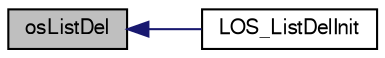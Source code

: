 digraph G
{
  bgcolor="transparent";
  edge [fontname="FreeSans",fontsize="10",labelfontname="FreeSans",labelfontsize="10"];
  node [fontname="FreeSans",fontsize="10",shape=record];
  rankdir=LR;
  Node1 [label="osListDel",height=0.2,width=0.4,color="black", fillcolor="grey75", style="filled" fontcolor="black"];
  Node1 -> Node2 [dir=back,color="midnightblue",fontsize="10",style="solid",fontname="FreeSans"];
  Node2 [label="LOS_ListDelInit",height=0.2,width=0.4,color="black",URL="$a00062_gaecd679476f824972085f74c3d92773c.html#gaecd679476f824972085f74c3d92773c",tooltip="Delete initialize a doubly linked list."];
}
